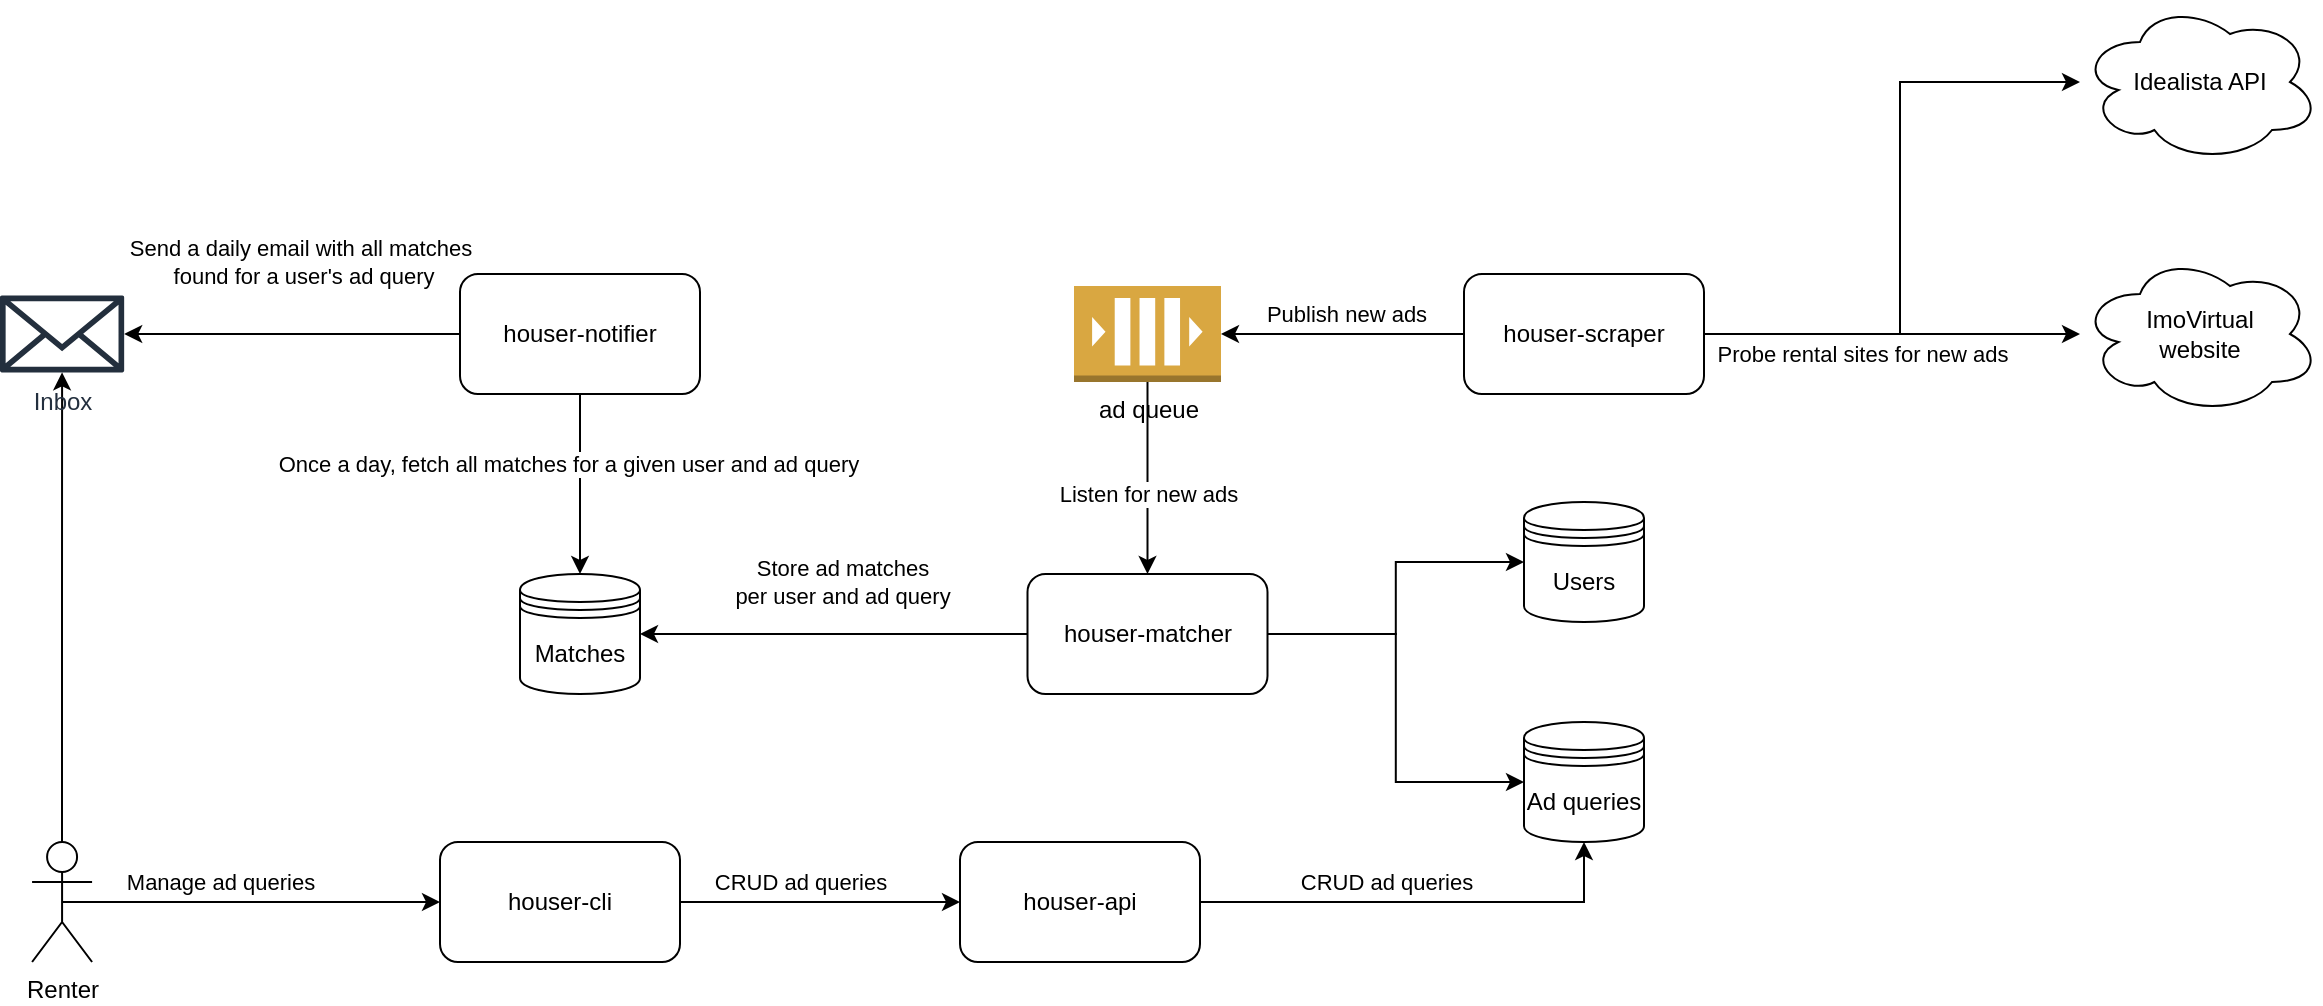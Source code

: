 <mxfile version="20.2.5" type="github">
  <diagram id="cGuN3zZYDBlpJiX49xBH" name="Page-1">
    <mxGraphModel dx="1426" dy="773" grid="1" gridSize="10" guides="1" tooltips="1" connect="1" arrows="1" fold="1" page="1" pageScale="1" pageWidth="850" pageHeight="1100" math="0" shadow="0">
      <root>
        <mxCell id="0" />
        <mxCell id="1" parent="0" />
        <mxCell id="0AmBVLNUBKlLO1aMU3Fs-5" value="Probe rental sites for new ads" style="edgeStyle=orthogonalEdgeStyle;rounded=0;orthogonalLoop=1;jettySize=auto;html=1;" edge="1" parent="1" source="0AmBVLNUBKlLO1aMU3Fs-1" target="0AmBVLNUBKlLO1aMU3Fs-4">
          <mxGeometry x="-0.5" y="-10" relative="1" as="geometry">
            <Array as="points">
              <mxPoint x="1000" y="216" />
              <mxPoint x="1000" y="90" />
            </Array>
            <mxPoint as="offset" />
          </mxGeometry>
        </mxCell>
        <mxCell id="0AmBVLNUBKlLO1aMU3Fs-7" style="edgeStyle=orthogonalEdgeStyle;rounded=0;orthogonalLoop=1;jettySize=auto;html=1;entryX=1;entryY=0.5;entryDx=0;entryDy=0;entryPerimeter=0;" edge="1" parent="1" source="0AmBVLNUBKlLO1aMU3Fs-1" target="0AmBVLNUBKlLO1aMU3Fs-6">
          <mxGeometry relative="1" as="geometry" />
        </mxCell>
        <mxCell id="0AmBVLNUBKlLO1aMU3Fs-11" value="Publish new ads" style="edgeLabel;html=1;align=center;verticalAlign=middle;resizable=0;points=[];" vertex="1" connectable="0" parent="0AmBVLNUBKlLO1aMU3Fs-7">
          <mxGeometry x="-0.024" y="3" relative="1" as="geometry">
            <mxPoint y="-13" as="offset" />
          </mxGeometry>
        </mxCell>
        <mxCell id="0AmBVLNUBKlLO1aMU3Fs-60" style="edgeStyle=orthogonalEdgeStyle;rounded=0;orthogonalLoop=1;jettySize=auto;html=1;" edge="1" parent="1" source="0AmBVLNUBKlLO1aMU3Fs-1" target="0AmBVLNUBKlLO1aMU3Fs-58">
          <mxGeometry relative="1" as="geometry" />
        </mxCell>
        <mxCell id="0AmBVLNUBKlLO1aMU3Fs-1" value="houser-scraper" style="rounded=1;whiteSpace=wrap;html=1;" vertex="1" parent="1">
          <mxGeometry x="782" y="186" width="120" height="60" as="geometry" />
        </mxCell>
        <mxCell id="0AmBVLNUBKlLO1aMU3Fs-4" value="Idealista API" style="ellipse;shape=cloud;whiteSpace=wrap;html=1;" vertex="1" parent="1">
          <mxGeometry x="1090" y="50" width="120" height="80" as="geometry" />
        </mxCell>
        <mxCell id="0AmBVLNUBKlLO1aMU3Fs-14" style="edgeStyle=orthogonalEdgeStyle;rounded=0;orthogonalLoop=1;jettySize=auto;html=1;entryX=0.5;entryY=0;entryDx=0;entryDy=0;" edge="1" parent="1" source="0AmBVLNUBKlLO1aMU3Fs-6" target="0AmBVLNUBKlLO1aMU3Fs-12">
          <mxGeometry relative="1" as="geometry">
            <Array as="points">
              <mxPoint x="624" y="276" />
              <mxPoint x="624" y="276" />
            </Array>
          </mxGeometry>
        </mxCell>
        <mxCell id="0AmBVLNUBKlLO1aMU3Fs-15" value="Listen for new ads" style="edgeLabel;html=1;align=center;verticalAlign=middle;resizable=0;points=[];" vertex="1" connectable="0" parent="0AmBVLNUBKlLO1aMU3Fs-14">
          <mxGeometry x="0.263" y="2" relative="1" as="geometry">
            <mxPoint x="-2" y="-5" as="offset" />
          </mxGeometry>
        </mxCell>
        <mxCell id="0AmBVLNUBKlLO1aMU3Fs-6" value="ad queue" style="outlineConnect=0;dashed=0;verticalLabelPosition=bottom;verticalAlign=top;align=center;html=1;shape=mxgraph.aws3.queue;fillColor=#D9A741;gradientColor=none;" vertex="1" parent="1">
          <mxGeometry x="587" y="192" width="73.5" height="48" as="geometry" />
        </mxCell>
        <mxCell id="0AmBVLNUBKlLO1aMU3Fs-55" style="edgeStyle=orthogonalEdgeStyle;rounded=0;orthogonalLoop=1;jettySize=auto;html=1;entryX=0;entryY=0.5;entryDx=0;entryDy=0;" edge="1" parent="1" source="0AmBVLNUBKlLO1aMU3Fs-8" target="0AmBVLNUBKlLO1aMU3Fs-16">
          <mxGeometry relative="1" as="geometry" />
        </mxCell>
        <mxCell id="0AmBVLNUBKlLO1aMU3Fs-61" value="CRUD ad queries" style="edgeLabel;html=1;align=center;verticalAlign=middle;resizable=0;points=[];" vertex="1" connectable="0" parent="0AmBVLNUBKlLO1aMU3Fs-55">
          <mxGeometry x="-0.143" y="1" relative="1" as="geometry">
            <mxPoint y="-9" as="offset" />
          </mxGeometry>
        </mxCell>
        <mxCell id="0AmBVLNUBKlLO1aMU3Fs-8" value="houser-cli" style="rounded=1;whiteSpace=wrap;html=1;" vertex="1" parent="1">
          <mxGeometry x="270" y="470" width="120" height="60" as="geometry" />
        </mxCell>
        <mxCell id="0AmBVLNUBKlLO1aMU3Fs-10" style="edgeStyle=orthogonalEdgeStyle;rounded=0;orthogonalLoop=1;jettySize=auto;html=1;exitX=0.5;exitY=0.5;exitDx=0;exitDy=0;exitPerimeter=0;" edge="1" parent="1" source="0AmBVLNUBKlLO1aMU3Fs-9" target="0AmBVLNUBKlLO1aMU3Fs-8">
          <mxGeometry relative="1" as="geometry">
            <mxPoint x="140" y="486" as="targetPoint" />
          </mxGeometry>
        </mxCell>
        <mxCell id="0AmBVLNUBKlLO1aMU3Fs-54" value="Manage ad queries" style="edgeLabel;html=1;align=center;verticalAlign=middle;resizable=0;points=[];" vertex="1" connectable="0" parent="0AmBVLNUBKlLO1aMU3Fs-10">
          <mxGeometry x="-0.194" y="-1" relative="1" as="geometry">
            <mxPoint x="3" y="-11" as="offset" />
          </mxGeometry>
        </mxCell>
        <mxCell id="0AmBVLNUBKlLO1aMU3Fs-53" style="edgeStyle=orthogonalEdgeStyle;rounded=0;orthogonalLoop=1;jettySize=auto;html=1;" edge="1" parent="1" source="0AmBVLNUBKlLO1aMU3Fs-9" target="0AmBVLNUBKlLO1aMU3Fs-21">
          <mxGeometry relative="1" as="geometry" />
        </mxCell>
        <mxCell id="0AmBVLNUBKlLO1aMU3Fs-9" value="Renter" style="shape=umlActor;verticalLabelPosition=bottom;verticalAlign=top;html=1;outlineConnect=0;" vertex="1" parent="1">
          <mxGeometry x="66.04" y="470" width="30" height="60" as="geometry" />
        </mxCell>
        <mxCell id="0AmBVLNUBKlLO1aMU3Fs-44" style="edgeStyle=orthogonalEdgeStyle;rounded=0;orthogonalLoop=1;jettySize=auto;html=1;" edge="1" parent="1" source="0AmBVLNUBKlLO1aMU3Fs-12" target="0AmBVLNUBKlLO1aMU3Fs-43">
          <mxGeometry relative="1" as="geometry" />
        </mxCell>
        <mxCell id="0AmBVLNUBKlLO1aMU3Fs-45" value="Store ad matches&lt;br&gt;per user and ad query" style="edgeLabel;html=1;align=center;verticalAlign=middle;resizable=0;points=[];" vertex="1" connectable="0" parent="0AmBVLNUBKlLO1aMU3Fs-44">
          <mxGeometry x="-0.169" y="-3" relative="1" as="geometry">
            <mxPoint x="-13" y="-23" as="offset" />
          </mxGeometry>
        </mxCell>
        <mxCell id="0AmBVLNUBKlLO1aMU3Fs-47" style="edgeStyle=orthogonalEdgeStyle;rounded=0;orthogonalLoop=1;jettySize=auto;html=1;" edge="1" parent="1" source="0AmBVLNUBKlLO1aMU3Fs-12" target="0AmBVLNUBKlLO1aMU3Fs-46">
          <mxGeometry relative="1" as="geometry" />
        </mxCell>
        <mxCell id="0AmBVLNUBKlLO1aMU3Fs-49" style="edgeStyle=orthogonalEdgeStyle;rounded=0;orthogonalLoop=1;jettySize=auto;html=1;entryX=0;entryY=0.5;entryDx=0;entryDy=0;" edge="1" parent="1" source="0AmBVLNUBKlLO1aMU3Fs-12" target="0AmBVLNUBKlLO1aMU3Fs-48">
          <mxGeometry relative="1" as="geometry" />
        </mxCell>
        <mxCell id="0AmBVLNUBKlLO1aMU3Fs-12" value="houser-matcher" style="rounded=1;whiteSpace=wrap;html=1;" vertex="1" parent="1">
          <mxGeometry x="563.75" y="336" width="120" height="60" as="geometry" />
        </mxCell>
        <mxCell id="0AmBVLNUBKlLO1aMU3Fs-56" style="edgeStyle=orthogonalEdgeStyle;rounded=0;orthogonalLoop=1;jettySize=auto;html=1;" edge="1" parent="1" source="0AmBVLNUBKlLO1aMU3Fs-16" target="0AmBVLNUBKlLO1aMU3Fs-48">
          <mxGeometry relative="1" as="geometry">
            <Array as="points">
              <mxPoint x="842" y="500" />
            </Array>
          </mxGeometry>
        </mxCell>
        <mxCell id="0AmBVLNUBKlLO1aMU3Fs-63" value="CRUD ad queries" style="edgeLabel;html=1;align=center;verticalAlign=middle;resizable=0;points=[];" vertex="1" connectable="0" parent="0AmBVLNUBKlLO1aMU3Fs-56">
          <mxGeometry x="-0.162" y="4" relative="1" as="geometry">
            <mxPoint y="-6" as="offset" />
          </mxGeometry>
        </mxCell>
        <mxCell id="0AmBVLNUBKlLO1aMU3Fs-16" value="houser-api" style="rounded=1;whiteSpace=wrap;html=1;" vertex="1" parent="1">
          <mxGeometry x="530" y="470" width="120" height="60" as="geometry" />
        </mxCell>
        <mxCell id="0AmBVLNUBKlLO1aMU3Fs-41" style="edgeStyle=orthogonalEdgeStyle;rounded=0;orthogonalLoop=1;jettySize=auto;html=1;" edge="1" parent="1" source="0AmBVLNUBKlLO1aMU3Fs-19" target="0AmBVLNUBKlLO1aMU3Fs-21">
          <mxGeometry relative="1" as="geometry" />
        </mxCell>
        <mxCell id="0AmBVLNUBKlLO1aMU3Fs-42" value="Send a daily email with all matches&lt;br&gt;&amp;nbsp;found for a user&#39;s ad query" style="edgeLabel;html=1;align=center;verticalAlign=middle;resizable=0;points=[];" vertex="1" connectable="0" parent="0AmBVLNUBKlLO1aMU3Fs-41">
          <mxGeometry x="-0.215" y="4" relative="1" as="geometry">
            <mxPoint x="-14" y="-40" as="offset" />
          </mxGeometry>
        </mxCell>
        <mxCell id="0AmBVLNUBKlLO1aMU3Fs-51" style="edgeStyle=orthogonalEdgeStyle;rounded=0;orthogonalLoop=1;jettySize=auto;html=1;" edge="1" parent="1" source="0AmBVLNUBKlLO1aMU3Fs-19" target="0AmBVLNUBKlLO1aMU3Fs-43">
          <mxGeometry relative="1" as="geometry">
            <Array as="points" />
          </mxGeometry>
        </mxCell>
        <mxCell id="0AmBVLNUBKlLO1aMU3Fs-52" value="Once a day, fetch all matches for a given user and ad query" style="edgeLabel;html=1;align=center;verticalAlign=middle;resizable=0;points=[];" vertex="1" connectable="0" parent="0AmBVLNUBKlLO1aMU3Fs-51">
          <mxGeometry x="-0.234" y="-3" relative="1" as="geometry">
            <mxPoint x="-3" as="offset" />
          </mxGeometry>
        </mxCell>
        <mxCell id="0AmBVLNUBKlLO1aMU3Fs-19" value="houser-notifier" style="rounded=1;whiteSpace=wrap;html=1;" vertex="1" parent="1">
          <mxGeometry x="280" y="186" width="120" height="60" as="geometry" />
        </mxCell>
        <mxCell id="0AmBVLNUBKlLO1aMU3Fs-21" value="Inbox" style="sketch=0;outlineConnect=0;fontColor=#232F3E;gradientColor=none;fillColor=#232F3D;strokeColor=none;dashed=0;verticalLabelPosition=bottom;verticalAlign=top;align=center;html=1;fontSize=12;fontStyle=0;aspect=fixed;pointerEvents=1;shape=mxgraph.aws4.email_2;" vertex="1" parent="1">
          <mxGeometry x="50" y="196.5" width="62.08" height="39" as="geometry" />
        </mxCell>
        <mxCell id="0AmBVLNUBKlLO1aMU3Fs-43" value="Matches" style="shape=datastore;whiteSpace=wrap;html=1;" vertex="1" parent="1">
          <mxGeometry x="310" y="336" width="60" height="60" as="geometry" />
        </mxCell>
        <mxCell id="0AmBVLNUBKlLO1aMU3Fs-46" value="Users" style="shape=datastore;whiteSpace=wrap;html=1;" vertex="1" parent="1">
          <mxGeometry x="812" y="300" width="60" height="60" as="geometry" />
        </mxCell>
        <mxCell id="0AmBVLNUBKlLO1aMU3Fs-48" value="Ad queries" style="shape=datastore;whiteSpace=wrap;html=1;" vertex="1" parent="1">
          <mxGeometry x="812" y="410" width="60" height="60" as="geometry" />
        </mxCell>
        <mxCell id="0AmBVLNUBKlLO1aMU3Fs-58" value="ImoVirtual&lt;br&gt;website" style="ellipse;shape=cloud;whiteSpace=wrap;html=1;" vertex="1" parent="1">
          <mxGeometry x="1090" y="176" width="120" height="80" as="geometry" />
        </mxCell>
      </root>
    </mxGraphModel>
  </diagram>
</mxfile>
